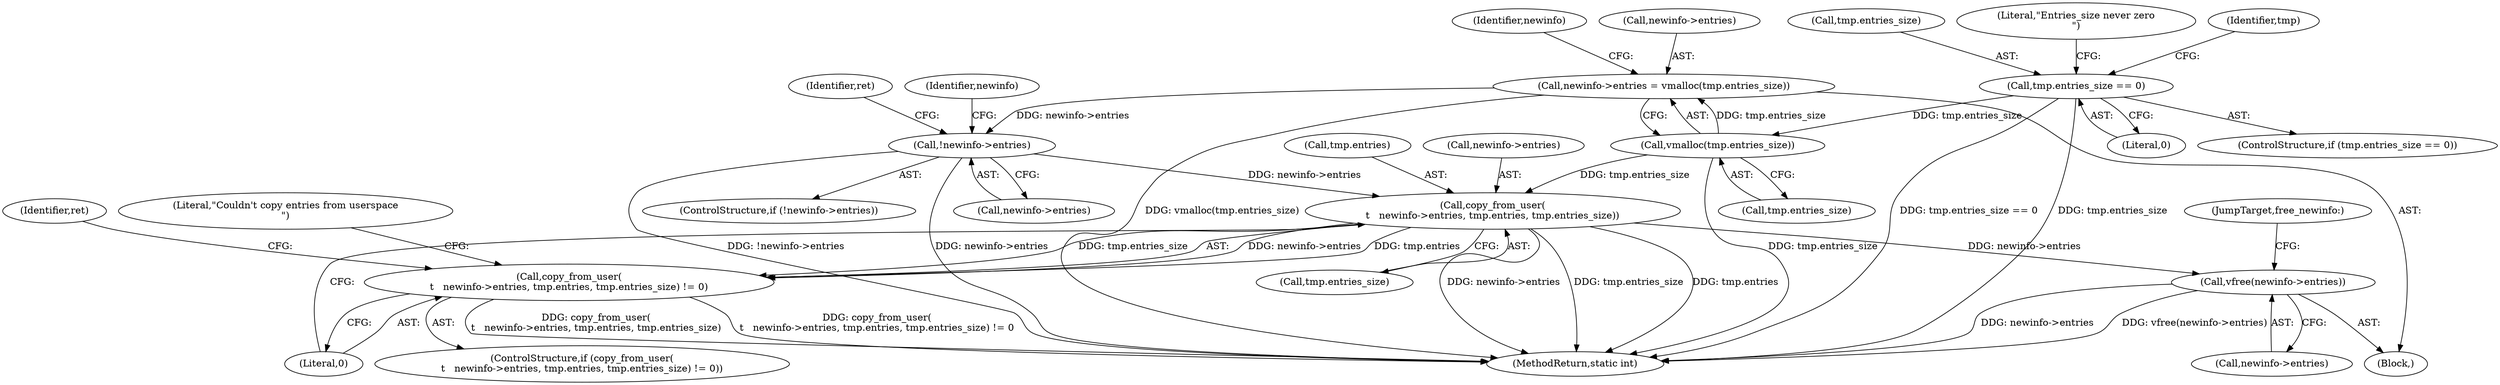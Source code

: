 digraph "0_linux_d846f71195d57b0bbb143382647c2c6638b04c5a@API" {
"1000243" [label="(Call,copy_from_user(\n\t   newinfo->entries, tmp.entries, tmp.entries_size))"];
"1000231" [label="(Call,!newinfo->entries)"];
"1000222" [label="(Call,newinfo->entries = vmalloc(tmp.entries_size))"];
"1000226" [label="(Call,vmalloc(tmp.entries_size))"];
"1000138" [label="(Call,tmp.entries_size == 0)"];
"1000242" [label="(Call,copy_from_user(\n\t   newinfo->entries, tmp.entries, tmp.entries_size) != 0)"];
"1000276" [label="(Call,vfree(newinfo->entries))"];
"1000244" [label="(Call,newinfo->entries)"];
"1000226" [label="(Call,vmalloc(tmp.entries_size))"];
"1000142" [label="(Literal,0)"];
"1000138" [label="(Call,tmp.entries_size == 0)"];
"1000237" [label="(Identifier,ret)"];
"1000105" [label="(Block,)"];
"1000242" [label="(Call,copy_from_user(\n\t   newinfo->entries, tmp.entries, tmp.entries_size) != 0)"];
"1000227" [label="(Call,tmp.entries_size)"];
"1000253" [label="(Literal,0)"];
"1000223" [label="(Call,newinfo->entries)"];
"1000233" [label="(Identifier,newinfo)"];
"1000232" [label="(Call,newinfo->entries)"];
"1000280" [label="(JumpTarget,free_newinfo:)"];
"1000222" [label="(Call,newinfo->entries = vmalloc(tmp.entries_size))"];
"1000230" [label="(ControlStructure,if (!newinfo->entries))"];
"1000145" [label="(Literal,\"Entries_size never zero\n\")"];
"1000276" [label="(Call,vfree(newinfo->entries))"];
"1000152" [label="(Identifier,tmp)"];
"1000263" [label="(Identifier,ret)"];
"1000231" [label="(Call,!newinfo->entries)"];
"1000241" [label="(ControlStructure,if (copy_from_user(\n\t   newinfo->entries, tmp.entries, tmp.entries_size) != 0))"];
"1000139" [label="(Call,tmp.entries_size)"];
"1000137" [label="(ControlStructure,if (tmp.entries_size == 0))"];
"1000247" [label="(Call,tmp.entries)"];
"1000285" [label="(MethodReturn,static int)"];
"1000256" [label="(Literal,\"Couldn't copy entries from userspace\n\")"];
"1000277" [label="(Call,newinfo->entries)"];
"1000250" [label="(Call,tmp.entries_size)"];
"1000245" [label="(Identifier,newinfo)"];
"1000243" [label="(Call,copy_from_user(\n\t   newinfo->entries, tmp.entries, tmp.entries_size))"];
"1000243" -> "1000242"  [label="AST: "];
"1000243" -> "1000250"  [label="CFG: "];
"1000244" -> "1000243"  [label="AST: "];
"1000247" -> "1000243"  [label="AST: "];
"1000250" -> "1000243"  [label="AST: "];
"1000253" -> "1000243"  [label="CFG: "];
"1000243" -> "1000285"  [label="DDG: newinfo->entries"];
"1000243" -> "1000285"  [label="DDG: tmp.entries_size"];
"1000243" -> "1000285"  [label="DDG: tmp.entries"];
"1000243" -> "1000242"  [label="DDG: newinfo->entries"];
"1000243" -> "1000242"  [label="DDG: tmp.entries"];
"1000243" -> "1000242"  [label="DDG: tmp.entries_size"];
"1000231" -> "1000243"  [label="DDG: newinfo->entries"];
"1000226" -> "1000243"  [label="DDG: tmp.entries_size"];
"1000243" -> "1000276"  [label="DDG: newinfo->entries"];
"1000231" -> "1000230"  [label="AST: "];
"1000231" -> "1000232"  [label="CFG: "];
"1000232" -> "1000231"  [label="AST: "];
"1000237" -> "1000231"  [label="CFG: "];
"1000245" -> "1000231"  [label="CFG: "];
"1000231" -> "1000285"  [label="DDG: !newinfo->entries"];
"1000231" -> "1000285"  [label="DDG: newinfo->entries"];
"1000222" -> "1000231"  [label="DDG: newinfo->entries"];
"1000222" -> "1000105"  [label="AST: "];
"1000222" -> "1000226"  [label="CFG: "];
"1000223" -> "1000222"  [label="AST: "];
"1000226" -> "1000222"  [label="AST: "];
"1000233" -> "1000222"  [label="CFG: "];
"1000222" -> "1000285"  [label="DDG: vmalloc(tmp.entries_size)"];
"1000226" -> "1000222"  [label="DDG: tmp.entries_size"];
"1000226" -> "1000227"  [label="CFG: "];
"1000227" -> "1000226"  [label="AST: "];
"1000226" -> "1000285"  [label="DDG: tmp.entries_size"];
"1000138" -> "1000226"  [label="DDG: tmp.entries_size"];
"1000138" -> "1000137"  [label="AST: "];
"1000138" -> "1000142"  [label="CFG: "];
"1000139" -> "1000138"  [label="AST: "];
"1000142" -> "1000138"  [label="AST: "];
"1000145" -> "1000138"  [label="CFG: "];
"1000152" -> "1000138"  [label="CFG: "];
"1000138" -> "1000285"  [label="DDG: tmp.entries_size"];
"1000138" -> "1000285"  [label="DDG: tmp.entries_size == 0"];
"1000242" -> "1000241"  [label="AST: "];
"1000242" -> "1000253"  [label="CFG: "];
"1000253" -> "1000242"  [label="AST: "];
"1000256" -> "1000242"  [label="CFG: "];
"1000263" -> "1000242"  [label="CFG: "];
"1000242" -> "1000285"  [label="DDG: copy_from_user(\n\t   newinfo->entries, tmp.entries, tmp.entries_size) != 0"];
"1000242" -> "1000285"  [label="DDG: copy_from_user(\n\t   newinfo->entries, tmp.entries, tmp.entries_size)"];
"1000276" -> "1000105"  [label="AST: "];
"1000276" -> "1000277"  [label="CFG: "];
"1000277" -> "1000276"  [label="AST: "];
"1000280" -> "1000276"  [label="CFG: "];
"1000276" -> "1000285"  [label="DDG: vfree(newinfo->entries)"];
"1000276" -> "1000285"  [label="DDG: newinfo->entries"];
}
